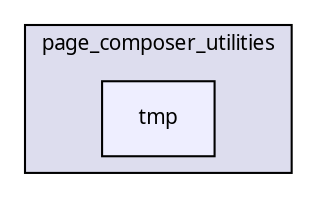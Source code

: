 digraph "packages/page/packages/page_composer_utilities/tmp/" {
  compound=true
  node [ fontsize="10", fontname="FreeSans.ttf"];
  edge [ labelfontsize="10", labelfontname="FreeSans.ttf"];
  subgraph clusterdir_848f27a9e1d5746685b4beaa82f0bf34 {
    graph [ bgcolor="#ddddee", pencolor="black", label="page_composer_utilities" fontname="FreeSans.ttf", fontsize="10", URL="dir_848f27a9e1d5746685b4beaa82f0bf34.html"]
  dir_0cb5ff317be586d3baeff1486dec20e8 [shape=box, label="tmp", style="filled", fillcolor="#eeeeff", pencolor="black", URL="dir_0cb5ff317be586d3baeff1486dec20e8.html"];
  }
}
